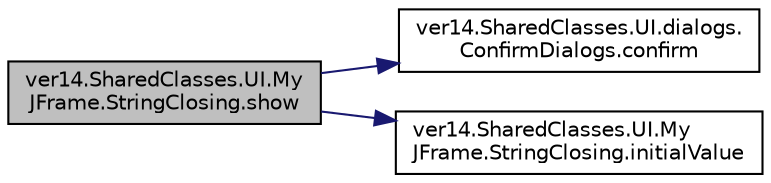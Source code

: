 digraph "ver14.SharedClasses.UI.MyJFrame.StringClosing.show"
{
 // LATEX_PDF_SIZE
  edge [fontname="Helvetica",fontsize="10",labelfontname="Helvetica",labelfontsize="10"];
  node [fontname="Helvetica",fontsize="10",shape=record];
  rankdir="LR";
  Node1 [label="ver14.SharedClasses.UI.My\lJFrame.StringClosing.show",height=0.2,width=0.4,color="black", fillcolor="grey75", style="filled", fontcolor="black",tooltip=" "];
  Node1 -> Node2 [color="midnightblue",fontsize="10",style="solid"];
  Node2 [label="ver14.SharedClasses.UI.dialogs.\lConfirmDialogs.confirm",height=0.2,width=0.4,color="black", fillcolor="white", style="filled",URL="$classver14_1_1_shared_classes_1_1_u_i_1_1dialogs_1_1_confirm_dialogs.html#ae8a50a1d22308f72e333e6b40860f104",tooltip=" "];
  Node1 -> Node3 [color="midnightblue",fontsize="10",style="solid"];
  Node3 [label="ver14.SharedClasses.UI.My\lJFrame.StringClosing.initialValue",height=0.2,width=0.4,color="black", fillcolor="white", style="filled",URL="$interfacever14_1_1_shared_classes_1_1_u_i_1_1_my_j_frame_1_1_string_closing.html#a21819154b3c04d2275b7b2853fcc38e7",tooltip=" "];
}
